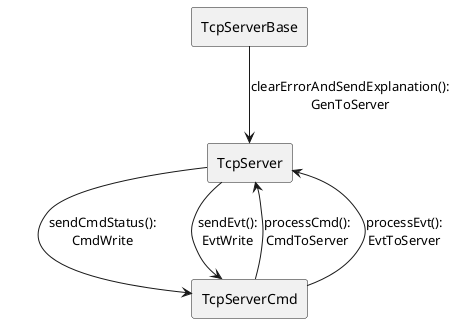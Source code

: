 @startuml
skinparam linestyle ortho
rectangle "TcpServer" as TS
rectangle "TcpServerCmd" as TSC
rectangle "TcpServerBase" as TSB
 
TSB --> TS: clearErrorAndSendExplanation():\nGenToServer
TS --> TSC: sendCmdStatus():\nCmdWrite
TS --> TSC: sendEvt():\nEvtWrite
TSC --> TS: processCmd():\nCmdToServer
TSC --> TS: processEvt():\nEvtToServer

@enduml
